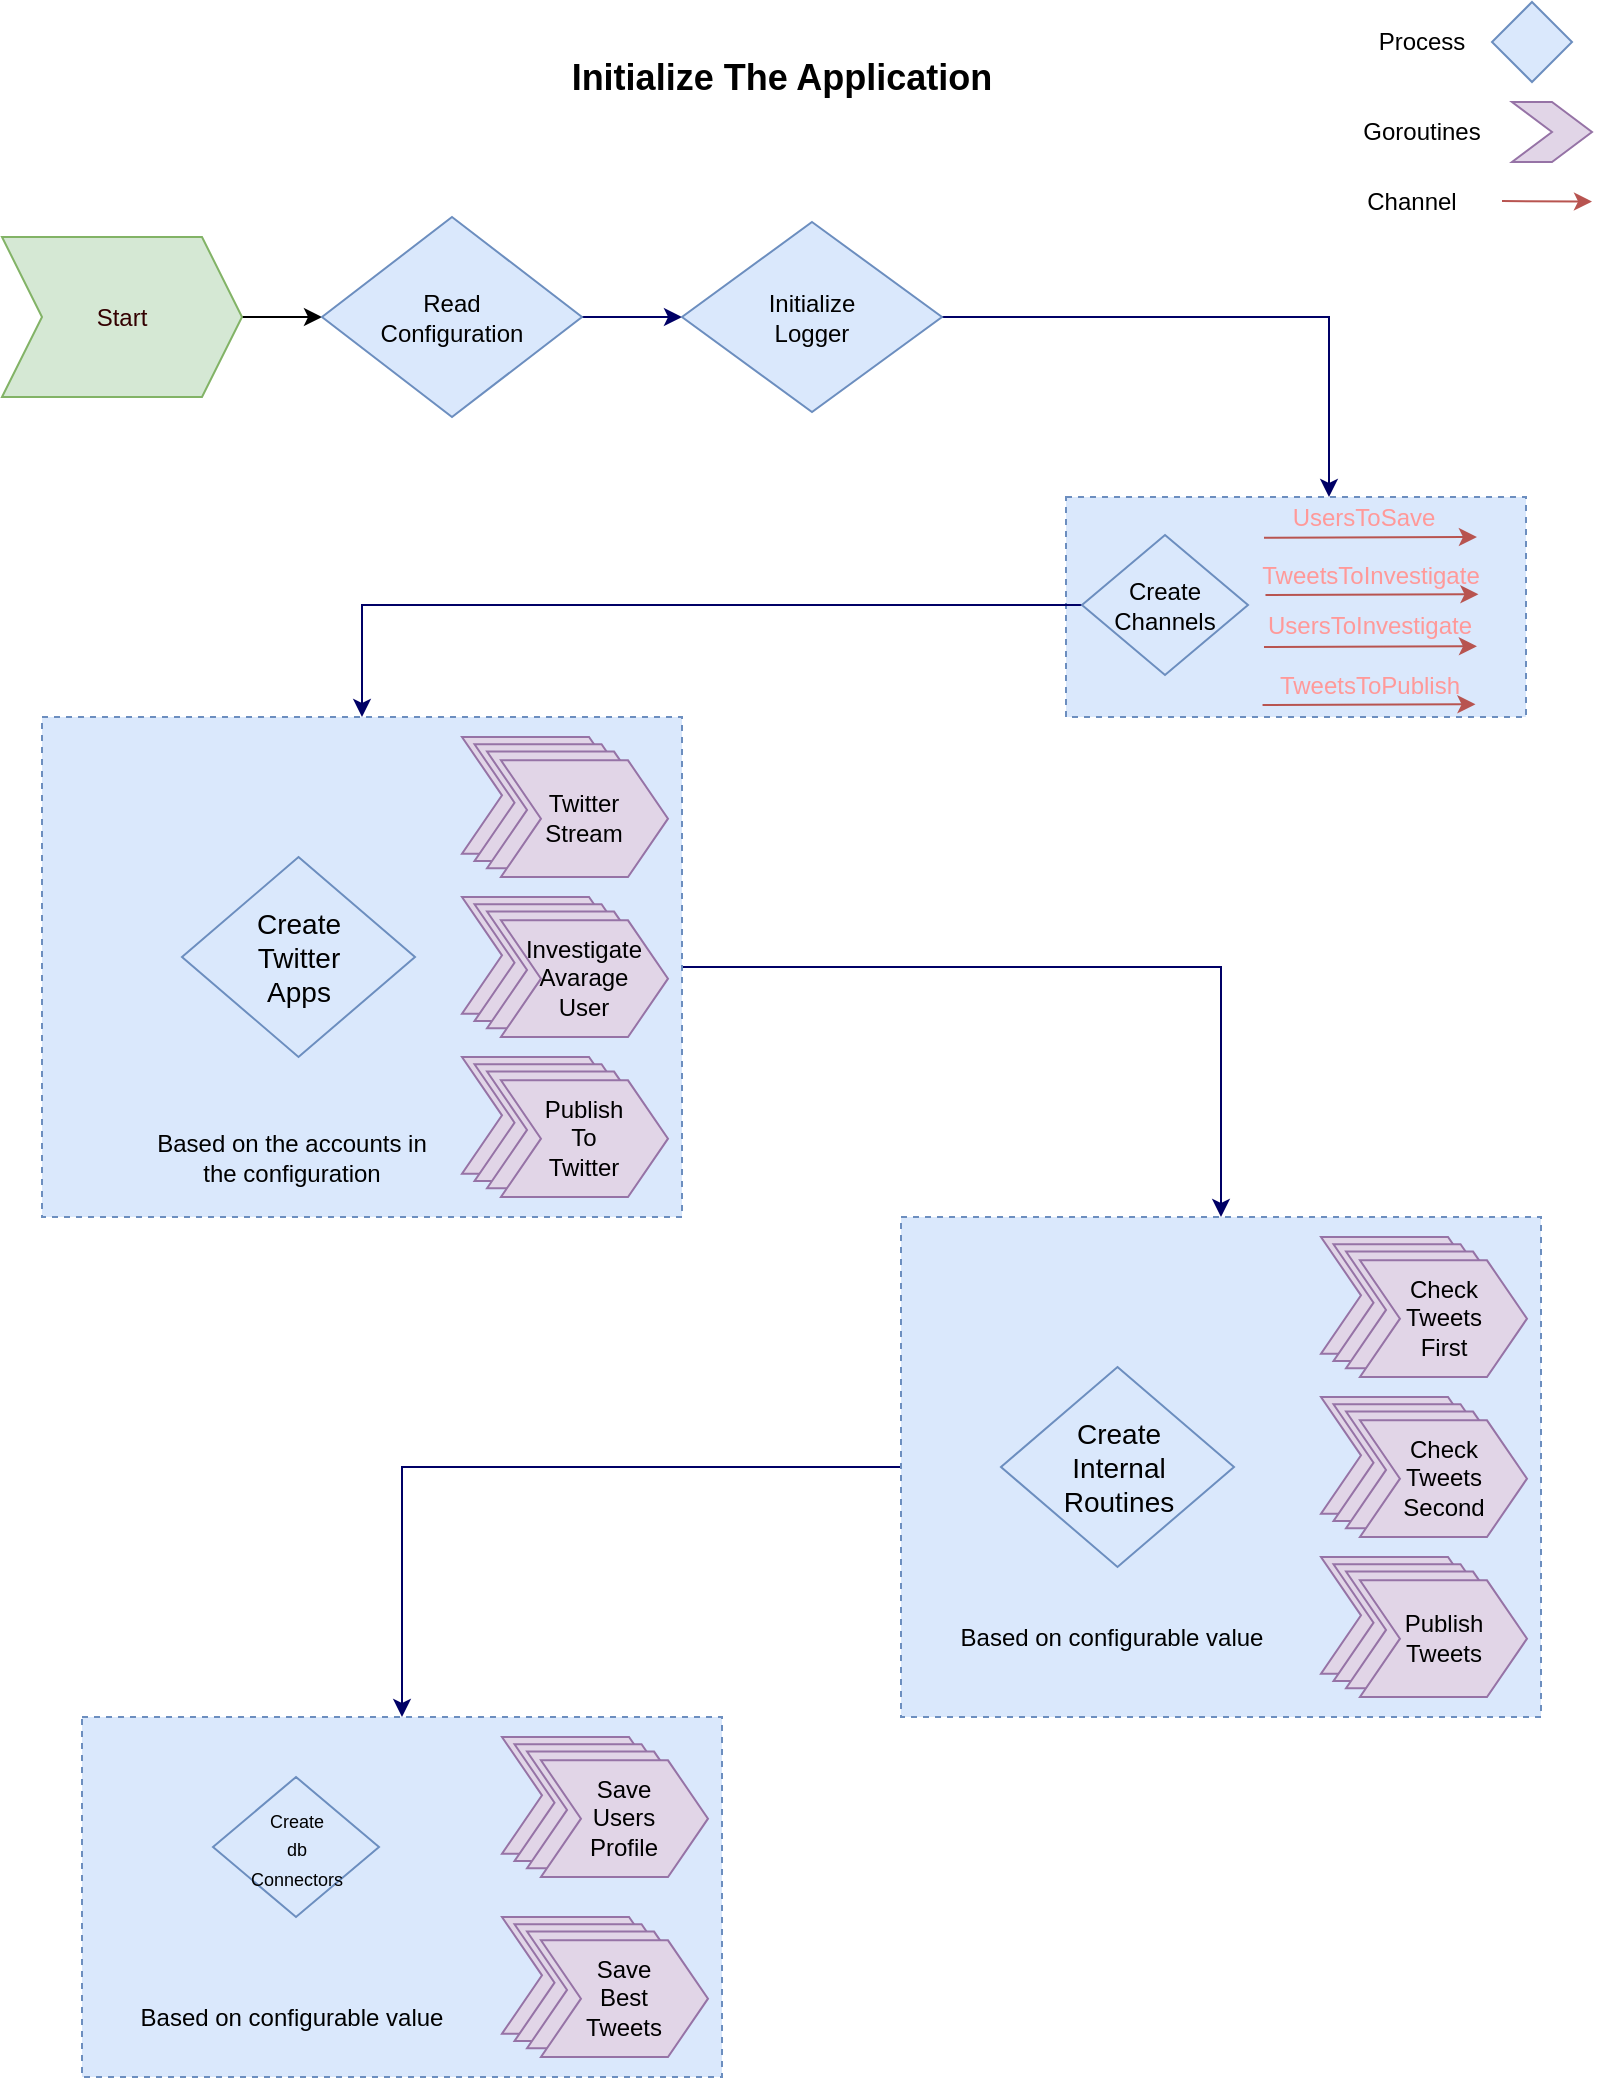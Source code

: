 <mxfile version="13.6.5"><diagram id="5jwYf7g-uYNUdPxT6oFx" name="Page-1"><mxGraphModel dx="4500" dy="2557" grid="1" gridSize="10" guides="1" tooltips="1" connect="1" arrows="1" fold="1" page="1" pageScale="1" pageWidth="850" pageHeight="1100" math="0" shadow="0"><root><mxCell id="0"/><mxCell id="1" parent="0"/><mxCell id="OQ0SmV5X14LkfV_zuxIc-181" value="" style="rounded=0;whiteSpace=wrap;html=1;dashed=1;fillColor=#dae8fc;strokeColor=#6c8ebf;" vertex="1" parent="1"><mxGeometry x="68" y="888.5" width="320" height="180" as="geometry"/></mxCell><mxCell id="OQ0SmV5X14LkfV_zuxIc-205" style="edgeStyle=orthogonalEdgeStyle;rounded=0;orthogonalLoop=1;jettySize=auto;html=1;exitX=0;exitY=0.5;exitDx=0;exitDy=0;entryX=0.5;entryY=0;entryDx=0;entryDy=0;strokeColor=#000066;" edge="1" parent="1" source="OQ0SmV5X14LkfV_zuxIc-169" target="OQ0SmV5X14LkfV_zuxIc-181"><mxGeometry relative="1" as="geometry"/></mxCell><mxCell id="OQ0SmV5X14LkfV_zuxIc-169" value="" style="rounded=0;whiteSpace=wrap;html=1;dashed=1;fillColor=#dae8fc;strokeColor=#6c8ebf;" vertex="1" parent="1"><mxGeometry x="477.5" y="638.5" width="320" height="250" as="geometry"/></mxCell><mxCell id="OQ0SmV5X14LkfV_zuxIc-133" value="" style="rounded=0;whiteSpace=wrap;html=1;dashed=1;fillColor=#dae8fc;strokeColor=#6c8ebf;" vertex="1" parent="1"><mxGeometry x="560" y="278.5" width="230" height="110" as="geometry"/></mxCell><mxCell id="OQ0SmV5X14LkfV_zuxIc-8" value="" style="rhombus;whiteSpace=wrap;html=1;fillColor=#dae8fc;strokeColor=#6c8ebf;" vertex="1" parent="1"><mxGeometry x="773" y="31" width="40" height="40" as="geometry"/></mxCell><mxCell id="OQ0SmV5X14LkfV_zuxIc-13" value="Process" style="text;html=1;strokeColor=none;fillColor=none;align=center;verticalAlign=middle;whiteSpace=wrap;rounded=0;" vertex="1" parent="1"><mxGeometry x="713" y="41" width="50" height="20" as="geometry"/></mxCell><mxCell id="OQ0SmV5X14LkfV_zuxIc-28" value="Channel" style="text;html=1;strokeColor=none;fillColor=none;align=center;verticalAlign=middle;whiteSpace=wrap;rounded=0;" vertex="1" parent="1"><mxGeometry x="708" y="121" width="50" height="20" as="geometry"/></mxCell><mxCell id="OQ0SmV5X14LkfV_zuxIc-50" value="" style="edgeStyle=orthogonalEdgeStyle;rounded=0;orthogonalLoop=1;jettySize=auto;html=1;" edge="1" parent="1" source="OQ0SmV5X14LkfV_zuxIc-47" target="OQ0SmV5X14LkfV_zuxIc-49"><mxGeometry relative="1" as="geometry"/></mxCell><mxCell id="OQ0SmV5X14LkfV_zuxIc-47" value="&lt;div&gt;&lt;font color=&quot;#330000&quot;&gt;Start&lt;/font&gt;&lt;/div&gt;" style="shape=step;perimeter=stepPerimeter;whiteSpace=wrap;html=1;fixedSize=1;fillColor=#d5e8d4;strokeColor=#82b366;" vertex="1" parent="1"><mxGeometry x="28" y="148.5" width="120" height="80" as="geometry"/></mxCell><mxCell id="OQ0SmV5X14LkfV_zuxIc-182" value="" style="edgeStyle=orthogonalEdgeStyle;rounded=0;orthogonalLoop=1;jettySize=auto;html=1;strokeColor=#000066;" edge="1" parent="1" source="OQ0SmV5X14LkfV_zuxIc-49" target="OQ0SmV5X14LkfV_zuxIc-75"><mxGeometry relative="1" as="geometry"/></mxCell><mxCell id="OQ0SmV5X14LkfV_zuxIc-49" value="&lt;div&gt;Read&lt;/div&gt;&lt;div&gt;Configuration&lt;br&gt;&lt;/div&gt;" style="rhombus;whiteSpace=wrap;html=1;strokeColor=#6c8ebf;fillColor=#dae8fc;" vertex="1" parent="1"><mxGeometry x="188" y="138.5" width="130" height="100" as="geometry"/></mxCell><mxCell id="OQ0SmV5X14LkfV_zuxIc-61" value="" style="shape=step;perimeter=stepPerimeter;whiteSpace=wrap;html=1;fixedSize=1;strokeColor=#9673a6;fillColor=#e1d5e7;" vertex="1" parent="1"><mxGeometry x="783" y="81" width="40" height="30" as="geometry"/></mxCell><mxCell id="OQ0SmV5X14LkfV_zuxIc-62" value="Goroutines" style="text;html=1;strokeColor=none;fillColor=none;align=center;verticalAlign=middle;whiteSpace=wrap;rounded=0;" vertex="1" parent="1"><mxGeometry x="708" y="86" width="60" height="20" as="geometry"/></mxCell><mxCell id="OQ0SmV5X14LkfV_zuxIc-202" style="edgeStyle=orthogonalEdgeStyle;rounded=0;orthogonalLoop=1;jettySize=auto;html=1;exitX=1;exitY=0.5;exitDx=0;exitDy=0;entryX=0.25;entryY=0;entryDx=0;entryDy=0;strokeColor=#000066;" edge="1" parent="1" source="OQ0SmV5X14LkfV_zuxIc-75" target="OQ0SmV5X14LkfV_zuxIc-92"><mxGeometry relative="1" as="geometry"/></mxCell><mxCell id="OQ0SmV5X14LkfV_zuxIc-75" value="&lt;div&gt;Initialize&lt;/div&gt;&lt;div&gt;Logger&lt;br&gt;&lt;/div&gt;" style="rhombus;whiteSpace=wrap;html=1;strokeColor=#6c8ebf;fillColor=#dae8fc;" vertex="1" parent="1"><mxGeometry x="368" y="141" width="130" height="95" as="geometry"/></mxCell><mxCell id="OQ0SmV5X14LkfV_zuxIc-204" style="edgeStyle=orthogonalEdgeStyle;rounded=0;orthogonalLoop=1;jettySize=auto;html=1;exitX=1;exitY=0.5;exitDx=0;exitDy=0;entryX=0.5;entryY=0;entryDx=0;entryDy=0;strokeColor=#000066;" edge="1" parent="1" source="OQ0SmV5X14LkfV_zuxIc-87" target="OQ0SmV5X14LkfV_zuxIc-169"><mxGeometry relative="1" as="geometry"/></mxCell><mxCell id="OQ0SmV5X14LkfV_zuxIc-87" value="" style="rounded=0;whiteSpace=wrap;html=1;dashed=1;fillColor=#dae8fc;strokeColor=#6c8ebf;" vertex="1" parent="1"><mxGeometry x="48" y="388.5" width="320" height="250" as="geometry"/></mxCell><mxCell id="OQ0SmV5X14LkfV_zuxIc-203" style="edgeStyle=orthogonalEdgeStyle;rounded=0;orthogonalLoop=1;jettySize=auto;html=1;strokeColor=#000066;" edge="1" parent="1" source="OQ0SmV5X14LkfV_zuxIc-89" target="OQ0SmV5X14LkfV_zuxIc-87"><mxGeometry relative="1" as="geometry"/></mxCell><mxCell id="OQ0SmV5X14LkfV_zuxIc-89" value="&lt;div&gt;Create&lt;/div&gt;&lt;div&gt;Channels&lt;br&gt;&lt;/div&gt;" style="rhombus;whiteSpace=wrap;html=1;strokeColor=#6c8ebf;fillColor=#dae8fc;" vertex="1" parent="1"><mxGeometry x="568" y="297.5" width="83" height="70" as="geometry"/></mxCell><mxCell id="OQ0SmV5X14LkfV_zuxIc-90" value="&lt;font style=&quot;font-size: 18px&quot;&gt;&lt;b&gt;Initialize The Application&lt;/b&gt;&lt;/font&gt;" style="text;html=1;strokeColor=none;fillColor=none;align=center;verticalAlign=middle;whiteSpace=wrap;rounded=0;dashed=1;" vertex="1" parent="1"><mxGeometry x="243" y="58.5" width="350" height="20" as="geometry"/></mxCell><mxCell id="OQ0SmV5X14LkfV_zuxIc-126" value="" style="group" vertex="1" connectable="0" parent="1"><mxGeometry x="258" y="398.5" width="103" height="70" as="geometry"/></mxCell><mxCell id="OQ0SmV5X14LkfV_zuxIc-127" value="" style="shape=step;perimeter=stepPerimeter;whiteSpace=wrap;html=1;fixedSize=1;strokeColor=#9673a6;fillColor=#e1d5e7;" vertex="1" parent="OQ0SmV5X14LkfV_zuxIc-126"><mxGeometry width="83.514" height="58.333" as="geometry"/></mxCell><mxCell id="OQ0SmV5X14LkfV_zuxIc-128" value="" style="shape=step;perimeter=stepPerimeter;whiteSpace=wrap;html=1;fixedSize=1;strokeColor=#9673a6;fillColor=#e1d5e7;" vertex="1" parent="OQ0SmV5X14LkfV_zuxIc-126"><mxGeometry x="6.264" y="3.646" width="83.514" height="58.333" as="geometry"/></mxCell><mxCell id="OQ0SmV5X14LkfV_zuxIc-129" value="" style="shape=step;perimeter=stepPerimeter;whiteSpace=wrap;html=1;fixedSize=1;strokeColor=#9673a6;fillColor=#e1d5e7;" vertex="1" parent="OQ0SmV5X14LkfV_zuxIc-126"><mxGeometry x="12.527" y="7.292" width="83.514" height="58.333" as="geometry"/></mxCell><mxCell id="OQ0SmV5X14LkfV_zuxIc-130" value="&lt;div&gt;Twitter&lt;br&gt;Stream&lt;br&gt;&lt;/div&gt;" style="shape=step;perimeter=stepPerimeter;whiteSpace=wrap;html=1;fixedSize=1;strokeColor=#9673a6;fillColor=#e1d5e7;" vertex="1" parent="OQ0SmV5X14LkfV_zuxIc-126"><mxGeometry x="19.486" y="11.667" width="83.514" height="58.333" as="geometry"/></mxCell><mxCell id="OQ0SmV5X14LkfV_zuxIc-131" value="&lt;div&gt;&lt;font style=&quot;font-size: 14px&quot;&gt;Create&lt;/font&gt;&lt;/div&gt;&lt;div&gt;&lt;font style=&quot;font-size: 14px&quot; size=&quot;3&quot;&gt;Twitter&lt;/font&gt;&lt;/div&gt;&lt;div&gt;&lt;font style=&quot;font-size: 14px&quot; size=&quot;3&quot;&gt;Apps&lt;br&gt;&lt;/font&gt;&lt;/div&gt;" style="rhombus;whiteSpace=wrap;html=1;strokeColor=#6c8ebf;fillColor=#dae8fc;" vertex="1" parent="1"><mxGeometry x="118" y="458.5" width="116.5" height="100" as="geometry"/></mxCell><mxCell id="OQ0SmV5X14LkfV_zuxIc-132" value="&lt;div&gt;&lt;font style=&quot;font-size: 9px&quot;&gt;Create&lt;/font&gt;&lt;/div&gt;&lt;div&gt;&lt;font style=&quot;font-size: 9px&quot;&gt;db&lt;/font&gt;&lt;/div&gt;&lt;div&gt;&lt;font style=&quot;font-size: 9px&quot;&gt;Connectors&lt;/font&gt;&lt;/div&gt;" style="rhombus;whiteSpace=wrap;html=1;strokeColor=#6c8ebf;fillColor=#dae8fc;" vertex="1" parent="1"><mxGeometry x="133.5" y="918.5" width="83" height="70" as="geometry"/></mxCell><mxCell id="OQ0SmV5X14LkfV_zuxIc-135" value="" style="group" vertex="1" connectable="0" parent="1"><mxGeometry x="258" y="478.5" width="103" height="70" as="geometry"/></mxCell><mxCell id="OQ0SmV5X14LkfV_zuxIc-136" value="" style="shape=step;perimeter=stepPerimeter;whiteSpace=wrap;html=1;fixedSize=1;strokeColor=#9673a6;fillColor=#e1d5e7;" vertex="1" parent="OQ0SmV5X14LkfV_zuxIc-135"><mxGeometry width="83.514" height="58.333" as="geometry"/></mxCell><mxCell id="OQ0SmV5X14LkfV_zuxIc-137" value="" style="shape=step;perimeter=stepPerimeter;whiteSpace=wrap;html=1;fixedSize=1;strokeColor=#9673a6;fillColor=#e1d5e7;" vertex="1" parent="OQ0SmV5X14LkfV_zuxIc-135"><mxGeometry x="6.264" y="3.646" width="83.514" height="58.333" as="geometry"/></mxCell><mxCell id="OQ0SmV5X14LkfV_zuxIc-138" value="" style="shape=step;perimeter=stepPerimeter;whiteSpace=wrap;html=1;fixedSize=1;strokeColor=#9673a6;fillColor=#e1d5e7;" vertex="1" parent="OQ0SmV5X14LkfV_zuxIc-135"><mxGeometry x="12.527" y="7.292" width="83.514" height="58.333" as="geometry"/></mxCell><mxCell id="OQ0SmV5X14LkfV_zuxIc-139" value="&lt;div&gt;Investigate&lt;/div&gt;&lt;div&gt;Avarage&lt;br&gt;&lt;/div&gt;User" style="shape=step;perimeter=stepPerimeter;whiteSpace=wrap;html=1;fixedSize=1;strokeColor=#9673a6;fillColor=#e1d5e7;" vertex="1" parent="OQ0SmV5X14LkfV_zuxIc-135"><mxGeometry x="19.486" y="11.667" width="83.514" height="58.333" as="geometry"/></mxCell><mxCell id="OQ0SmV5X14LkfV_zuxIc-140" value="" style="group" vertex="1" connectable="0" parent="1"><mxGeometry x="258" y="558.5" width="103" height="70" as="geometry"/></mxCell><mxCell id="OQ0SmV5X14LkfV_zuxIc-141" value="" style="shape=step;perimeter=stepPerimeter;whiteSpace=wrap;html=1;fixedSize=1;strokeColor=#9673a6;fillColor=#e1d5e7;" vertex="1" parent="OQ0SmV5X14LkfV_zuxIc-140"><mxGeometry width="83.514" height="58.333" as="geometry"/></mxCell><mxCell id="OQ0SmV5X14LkfV_zuxIc-142" value="" style="shape=step;perimeter=stepPerimeter;whiteSpace=wrap;html=1;fixedSize=1;strokeColor=#9673a6;fillColor=#e1d5e7;" vertex="1" parent="OQ0SmV5X14LkfV_zuxIc-140"><mxGeometry x="6.264" y="3.646" width="83.514" height="58.333" as="geometry"/></mxCell><mxCell id="OQ0SmV5X14LkfV_zuxIc-143" value="" style="shape=step;perimeter=stepPerimeter;whiteSpace=wrap;html=1;fixedSize=1;strokeColor=#9673a6;fillColor=#e1d5e7;" vertex="1" parent="OQ0SmV5X14LkfV_zuxIc-140"><mxGeometry x="12.527" y="7.292" width="83.514" height="58.333" as="geometry"/></mxCell><mxCell id="OQ0SmV5X14LkfV_zuxIc-144" value="&lt;div&gt;Publish&lt;/div&gt;&lt;div&gt;To&lt;br&gt;Twitter&lt;br&gt;&lt;/div&gt;" style="shape=step;perimeter=stepPerimeter;whiteSpace=wrap;html=1;fixedSize=1;strokeColor=#9673a6;fillColor=#e1d5e7;" vertex="1" parent="OQ0SmV5X14LkfV_zuxIc-140"><mxGeometry x="19.486" y="11.667" width="83.514" height="58.333" as="geometry"/></mxCell><mxCell id="OQ0SmV5X14LkfV_zuxIc-145" value="&lt;div&gt;Based on the accounts in&lt;/div&gt;&lt;div&gt;the configuration&lt;br&gt;&lt;/div&gt;" style="rounded=0;whiteSpace=wrap;html=1;dashed=1;fillColor=none;strokeColor=none;" vertex="1" parent="1"><mxGeometry x="73" y="578.5" width="200" height="60" as="geometry"/></mxCell><mxCell id="OQ0SmV5X14LkfV_zuxIc-117" value="" style="group" vertex="1" connectable="0" parent="1"><mxGeometry x="659.74" y="307.5" width="105" height="20" as="geometry"/></mxCell><mxCell id="OQ0SmV5X14LkfV_zuxIc-101" value="&lt;font color=&quot;#FF9999&quot;&gt;TweetsToInvestigate&lt;br&gt;&lt;/font&gt;" style="text;html=1;strokeColor=none;fillColor=none;align=center;verticalAlign=middle;whiteSpace=wrap;rounded=0;dashed=1;" vertex="1" parent="OQ0SmV5X14LkfV_zuxIc-117"><mxGeometry width="105" height="20" as="geometry"/></mxCell><mxCell id="OQ0SmV5X14LkfV_zuxIc-115" value="" style="endArrow=classic;html=1;strokeColor=#b85450;entryX=1.014;entryY=0.982;entryDx=0;entryDy=0;entryPerimeter=0;fillColor=#f8cecc;" edge="1" parent="OQ0SmV5X14LkfV_zuxIc-117" target="OQ0SmV5X14LkfV_zuxIc-101"><mxGeometry width="50" height="50" relative="1" as="geometry"><mxPoint y="20" as="sourcePoint"/><mxPoint x="70" y="20" as="targetPoint"/></mxGeometry></mxCell><mxCell id="OQ0SmV5X14LkfV_zuxIc-119" value="" style="group" vertex="1" connectable="0" parent="1"><mxGeometry x="659" y="278.5" width="106.47" height="20.36" as="geometry"/></mxCell><mxCell id="OQ0SmV5X14LkfV_zuxIc-92" value="&lt;font color=&quot;#FF9999&quot;&gt;UsersToSave&lt;/font&gt;" style="text;html=1;strokeColor=none;fillColor=none;align=center;verticalAlign=middle;whiteSpace=wrap;rounded=0;dashed=1;" vertex="1" parent="OQ0SmV5X14LkfV_zuxIc-119"><mxGeometry x="15" width="70" height="20" as="geometry"/></mxCell><mxCell id="OQ0SmV5X14LkfV_zuxIc-118" value="" style="endArrow=classic;html=1;strokeColor=#b85450;entryX=1.014;entryY=0.982;entryDx=0;entryDy=0;entryPerimeter=0;fillColor=#f8cecc;" edge="1" parent="OQ0SmV5X14LkfV_zuxIc-119"><mxGeometry width="50" height="50" relative="1" as="geometry"><mxPoint y="20.36" as="sourcePoint"/><mxPoint x="106.47" y="20.0" as="targetPoint"/></mxGeometry></mxCell><mxCell id="OQ0SmV5X14LkfV_zuxIc-121" value="" style="group" vertex="1" connectable="0" parent="1"><mxGeometry x="659" y="333.14" width="113.24" height="50" as="geometry"/></mxCell><mxCell id="OQ0SmV5X14LkfV_zuxIc-106" value="&lt;font color=&quot;#000066&quot;&gt;&lt;font color=&quot;#FF9999&quot;&gt;UsersToInvestigate &lt;/font&gt;&lt;br&gt;&lt;/font&gt;" style="text;html=1;strokeColor=none;fillColor=none;align=center;verticalAlign=middle;whiteSpace=wrap;rounded=0;dashed=1;" vertex="1" parent="OQ0SmV5X14LkfV_zuxIc-121"><mxGeometry x="3.24" width="100" height="20" as="geometry"/></mxCell><mxCell id="OQ0SmV5X14LkfV_zuxIc-120" value="" style="endArrow=classic;html=1;strokeColor=#b85450;entryX=1.014;entryY=0.982;entryDx=0;entryDy=0;entryPerimeter=0;fillColor=#f8cecc;" edge="1" parent="OQ0SmV5X14LkfV_zuxIc-121"><mxGeometry width="50" height="50" relative="1" as="geometry"><mxPoint y="20.36" as="sourcePoint"/><mxPoint x="106.47" y="20.0" as="targetPoint"/></mxGeometry></mxCell><mxCell id="OQ0SmV5X14LkfV_zuxIc-123" value="" style="group" vertex="1" connectable="0" parent="1"><mxGeometry x="658.27" y="362.5" width="106.47" height="20" as="geometry"/></mxCell><mxCell id="OQ0SmV5X14LkfV_zuxIc-114" value="&lt;font color=&quot;#FF9999&quot;&gt;TweetsToPublish&lt;/font&gt;" style="text;html=1;strokeColor=none;fillColor=none;align=center;verticalAlign=middle;whiteSpace=wrap;rounded=0;dashed=1;" vertex="1" parent="OQ0SmV5X14LkfV_zuxIc-123"><mxGeometry x="3.24" width="100" height="20" as="geometry"/></mxCell><mxCell id="OQ0SmV5X14LkfV_zuxIc-122" value="" style="endArrow=classic;html=1;strokeColor=#b85450;entryX=1.014;entryY=0.982;entryDx=0;entryDy=0;entryPerimeter=0;fillColor=#f8cecc;" edge="1" parent="OQ0SmV5X14LkfV_zuxIc-123"><mxGeometry width="50" height="50" relative="1" as="geometry"><mxPoint y="20" as="sourcePoint"/><mxPoint x="106.47" y="19.64" as="targetPoint"/></mxGeometry></mxCell><mxCell id="OQ0SmV5X14LkfV_zuxIc-152" value="&lt;div&gt;&lt;font style=&quot;font-size: 12px&quot;&gt;&lt;font style=&quot;font-size: 14px&quot;&gt;Create&lt;/font&gt;&lt;br&gt;&lt;/font&gt;&lt;/div&gt;&lt;div&gt;&lt;font style=&quot;font-size: 14px&quot;&gt;Internal&lt;/font&gt;&lt;/div&gt;&lt;div&gt;&lt;font style=&quot;font-size: 14px&quot;&gt;Routines&lt;br&gt;&lt;/font&gt;&lt;/div&gt;" style="rhombus;whiteSpace=wrap;html=1;strokeColor=#6c8ebf;fillColor=#dae8fc;" vertex="1" parent="1"><mxGeometry x="527.5" y="713.5" width="116.5" height="100" as="geometry"/></mxCell><mxCell id="OQ0SmV5X14LkfV_zuxIc-153" value="" style="group" vertex="1" connectable="0" parent="1"><mxGeometry x="687.5" y="648.5" width="103" height="70" as="geometry"/></mxCell><mxCell id="OQ0SmV5X14LkfV_zuxIc-154" value="" style="shape=step;perimeter=stepPerimeter;whiteSpace=wrap;html=1;fixedSize=1;strokeColor=#9673a6;fillColor=#e1d5e7;" vertex="1" parent="OQ0SmV5X14LkfV_zuxIc-153"><mxGeometry width="83.514" height="58.333" as="geometry"/></mxCell><mxCell id="OQ0SmV5X14LkfV_zuxIc-155" value="" style="shape=step;perimeter=stepPerimeter;whiteSpace=wrap;html=1;fixedSize=1;strokeColor=#9673a6;fillColor=#e1d5e7;" vertex="1" parent="OQ0SmV5X14LkfV_zuxIc-153"><mxGeometry x="6.264" y="3.646" width="83.514" height="58.333" as="geometry"/></mxCell><mxCell id="OQ0SmV5X14LkfV_zuxIc-156" value="" style="shape=step;perimeter=stepPerimeter;whiteSpace=wrap;html=1;fixedSize=1;strokeColor=#9673a6;fillColor=#e1d5e7;" vertex="1" parent="OQ0SmV5X14LkfV_zuxIc-153"><mxGeometry x="12.527" y="7.292" width="83.514" height="58.333" as="geometry"/></mxCell><mxCell id="OQ0SmV5X14LkfV_zuxIc-157" value="&lt;div&gt;Check&lt;/div&gt;&lt;div&gt;Tweets&lt;/div&gt;&lt;div&gt;First&lt;br&gt;&lt;/div&gt;" style="shape=step;perimeter=stepPerimeter;whiteSpace=wrap;html=1;fixedSize=1;strokeColor=#9673a6;fillColor=#e1d5e7;" vertex="1" parent="OQ0SmV5X14LkfV_zuxIc-153"><mxGeometry x="19.486" y="11.667" width="83.514" height="58.333" as="geometry"/></mxCell><mxCell id="OQ0SmV5X14LkfV_zuxIc-158" value="" style="group" vertex="1" connectable="0" parent="1"><mxGeometry x="687.5" y="728.5" width="103" height="70" as="geometry"/></mxCell><mxCell id="OQ0SmV5X14LkfV_zuxIc-159" value="" style="shape=step;perimeter=stepPerimeter;whiteSpace=wrap;html=1;fixedSize=1;strokeColor=#9673a6;fillColor=#e1d5e7;" vertex="1" parent="OQ0SmV5X14LkfV_zuxIc-158"><mxGeometry width="83.514" height="58.333" as="geometry"/></mxCell><mxCell id="OQ0SmV5X14LkfV_zuxIc-160" value="" style="shape=step;perimeter=stepPerimeter;whiteSpace=wrap;html=1;fixedSize=1;strokeColor=#9673a6;fillColor=#e1d5e7;" vertex="1" parent="OQ0SmV5X14LkfV_zuxIc-158"><mxGeometry x="6.264" y="3.646" width="83.514" height="58.333" as="geometry"/></mxCell><mxCell id="OQ0SmV5X14LkfV_zuxIc-161" value="" style="shape=step;perimeter=stepPerimeter;whiteSpace=wrap;html=1;fixedSize=1;strokeColor=#9673a6;fillColor=#e1d5e7;" vertex="1" parent="OQ0SmV5X14LkfV_zuxIc-158"><mxGeometry x="12.527" y="7.292" width="83.514" height="58.333" as="geometry"/></mxCell><mxCell id="OQ0SmV5X14LkfV_zuxIc-162" value="&lt;div&gt;Check&lt;/div&gt;&lt;div&gt;Tweets&lt;/div&gt;&lt;div&gt;Second&lt;br&gt;&lt;/div&gt;" style="shape=step;perimeter=stepPerimeter;whiteSpace=wrap;html=1;fixedSize=1;strokeColor=#9673a6;fillColor=#e1d5e7;" vertex="1" parent="OQ0SmV5X14LkfV_zuxIc-158"><mxGeometry x="19.486" y="11.667" width="83.514" height="58.333" as="geometry"/></mxCell><mxCell id="OQ0SmV5X14LkfV_zuxIc-163" value="" style="group" vertex="1" connectable="0" parent="1"><mxGeometry x="687.5" y="808.5" width="103" height="70" as="geometry"/></mxCell><mxCell id="OQ0SmV5X14LkfV_zuxIc-164" value="" style="shape=step;perimeter=stepPerimeter;whiteSpace=wrap;html=1;fixedSize=1;strokeColor=#9673a6;fillColor=#e1d5e7;" vertex="1" parent="OQ0SmV5X14LkfV_zuxIc-163"><mxGeometry width="83.514" height="58.333" as="geometry"/></mxCell><mxCell id="OQ0SmV5X14LkfV_zuxIc-165" value="" style="shape=step;perimeter=stepPerimeter;whiteSpace=wrap;html=1;fixedSize=1;strokeColor=#9673a6;fillColor=#e1d5e7;" vertex="1" parent="OQ0SmV5X14LkfV_zuxIc-163"><mxGeometry x="6.264" y="3.646" width="83.514" height="58.333" as="geometry"/></mxCell><mxCell id="OQ0SmV5X14LkfV_zuxIc-166" value="" style="shape=step;perimeter=stepPerimeter;whiteSpace=wrap;html=1;fixedSize=1;strokeColor=#9673a6;fillColor=#e1d5e7;" vertex="1" parent="OQ0SmV5X14LkfV_zuxIc-163"><mxGeometry x="12.527" y="7.292" width="83.514" height="58.333" as="geometry"/></mxCell><mxCell id="OQ0SmV5X14LkfV_zuxIc-167" value="&lt;div&gt;Publish&lt;/div&gt;&lt;div&gt;Tweets&lt;/div&gt;" style="shape=step;perimeter=stepPerimeter;whiteSpace=wrap;html=1;fixedSize=1;strokeColor=#9673a6;fillColor=#e1d5e7;" vertex="1" parent="OQ0SmV5X14LkfV_zuxIc-163"><mxGeometry x="19.486" y="11.667" width="83.514" height="58.333" as="geometry"/></mxCell><mxCell id="OQ0SmV5X14LkfV_zuxIc-168" value="&lt;div&gt;Based on configurable value&lt;br&gt;&lt;/div&gt;" style="rounded=0;whiteSpace=wrap;html=1;dashed=1;fillColor=none;strokeColor=none;" vertex="1" parent="1"><mxGeometry x="487.5" y="818.5" width="190" height="60" as="geometry"/></mxCell><mxCell id="OQ0SmV5X14LkfV_zuxIc-170" value="" style="group" vertex="1" connectable="0" parent="1"><mxGeometry x="278" y="898.5" width="103" height="70" as="geometry"/></mxCell><mxCell id="OQ0SmV5X14LkfV_zuxIc-171" value="" style="shape=step;perimeter=stepPerimeter;whiteSpace=wrap;html=1;fixedSize=1;strokeColor=#9673a6;fillColor=#e1d5e7;" vertex="1" parent="OQ0SmV5X14LkfV_zuxIc-170"><mxGeometry width="83.514" height="58.333" as="geometry"/></mxCell><mxCell id="OQ0SmV5X14LkfV_zuxIc-172" value="" style="shape=step;perimeter=stepPerimeter;whiteSpace=wrap;html=1;fixedSize=1;strokeColor=#9673a6;fillColor=#e1d5e7;" vertex="1" parent="OQ0SmV5X14LkfV_zuxIc-170"><mxGeometry x="6.264" y="3.646" width="83.514" height="58.333" as="geometry"/></mxCell><mxCell id="OQ0SmV5X14LkfV_zuxIc-173" value="" style="shape=step;perimeter=stepPerimeter;whiteSpace=wrap;html=1;fixedSize=1;strokeColor=#9673a6;fillColor=#e1d5e7;" vertex="1" parent="OQ0SmV5X14LkfV_zuxIc-170"><mxGeometry x="12.527" y="7.292" width="83.514" height="58.333" as="geometry"/></mxCell><mxCell id="OQ0SmV5X14LkfV_zuxIc-174" value="&lt;div&gt;Save&lt;/div&gt;&lt;div&gt;Users&lt;/div&gt;&lt;div&gt;Profile&lt;br&gt;&lt;/div&gt;" style="shape=step;perimeter=stepPerimeter;whiteSpace=wrap;html=1;fixedSize=1;strokeColor=#9673a6;fillColor=#e1d5e7;" vertex="1" parent="OQ0SmV5X14LkfV_zuxIc-170"><mxGeometry x="19.486" y="11.667" width="83.514" height="58.333" as="geometry"/></mxCell><mxCell id="OQ0SmV5X14LkfV_zuxIc-175" value="" style="group" vertex="1" connectable="0" parent="1"><mxGeometry x="278" y="988.5" width="103" height="70" as="geometry"/></mxCell><mxCell id="OQ0SmV5X14LkfV_zuxIc-176" value="" style="shape=step;perimeter=stepPerimeter;whiteSpace=wrap;html=1;fixedSize=1;strokeColor=#9673a6;fillColor=#e1d5e7;" vertex="1" parent="OQ0SmV5X14LkfV_zuxIc-175"><mxGeometry width="83.514" height="58.333" as="geometry"/></mxCell><mxCell id="OQ0SmV5X14LkfV_zuxIc-177" value="" style="shape=step;perimeter=stepPerimeter;whiteSpace=wrap;html=1;fixedSize=1;strokeColor=#9673a6;fillColor=#e1d5e7;" vertex="1" parent="OQ0SmV5X14LkfV_zuxIc-175"><mxGeometry x="6.264" y="3.646" width="83.514" height="58.333" as="geometry"/></mxCell><mxCell id="OQ0SmV5X14LkfV_zuxIc-178" value="" style="shape=step;perimeter=stepPerimeter;whiteSpace=wrap;html=1;fixedSize=1;strokeColor=#9673a6;fillColor=#e1d5e7;" vertex="1" parent="OQ0SmV5X14LkfV_zuxIc-175"><mxGeometry x="12.527" y="7.292" width="83.514" height="58.333" as="geometry"/></mxCell><mxCell id="OQ0SmV5X14LkfV_zuxIc-179" value="&lt;div&gt;Save&lt;/div&gt;Best&lt;br&gt;Tweets" style="shape=step;perimeter=stepPerimeter;whiteSpace=wrap;html=1;fixedSize=1;strokeColor=#9673a6;fillColor=#e1d5e7;" vertex="1" parent="OQ0SmV5X14LkfV_zuxIc-175"><mxGeometry x="19.486" y="11.667" width="83.514" height="58.333" as="geometry"/></mxCell><mxCell id="OQ0SmV5X14LkfV_zuxIc-180" value="&lt;div&gt;Based on configurable value&lt;br&gt;&lt;/div&gt;" style="rounded=0;whiteSpace=wrap;html=1;dashed=1;fillColor=none;strokeColor=none;" vertex="1" parent="1"><mxGeometry x="78" y="1008.5" width="190" height="60" as="geometry"/></mxCell><mxCell id="OQ0SmV5X14LkfV_zuxIc-206" value="" style="endArrow=classic;html=1;strokeColor=#b85450;entryX=1.014;entryY=0.982;entryDx=0;entryDy=0;entryPerimeter=0;fillColor=#f8cecc;" edge="1" parent="1"><mxGeometry width="50" height="50" relative="1" as="geometry"><mxPoint x="778" y="130.5" as="sourcePoint"/><mxPoint x="823.0" y="130.8" as="targetPoint"/></mxGeometry></mxCell></root></mxGraphModel></diagram></mxfile>